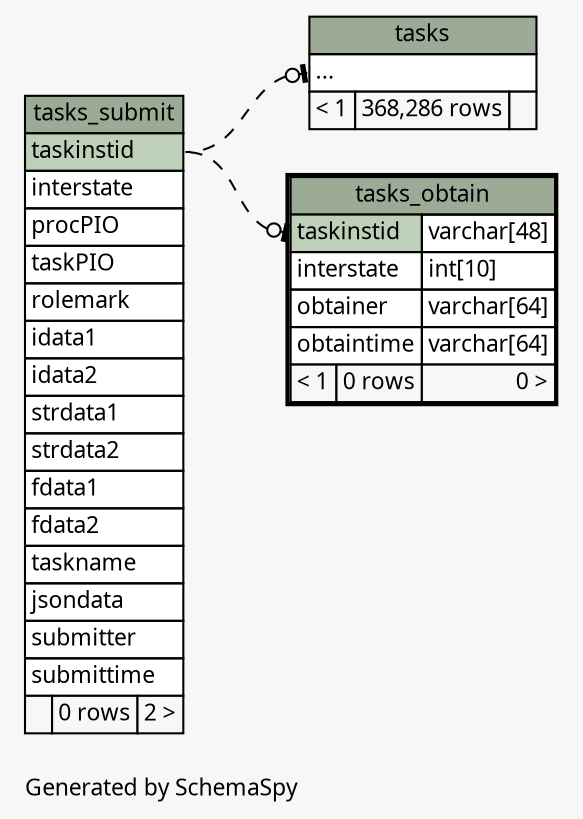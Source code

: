 // dot 2.26.0 on Linux 2.6.32-504.8.1.el6.x86_64
// SchemaSpy rev Unknown
digraph "impliedTwoDegreesRelationshipsDiagram" {
  graph [
    rankdir="RL"
    bgcolor="#f7f7f7"
    label="\nGenerated by SchemaSpy"
    labeljust="l"
    nodesep="0.18"
    ranksep="0.46"
    fontname="Microsoft YaHei"
    fontsize="11"
  ];
  node [
    fontname="Microsoft YaHei"
    fontsize="11"
    shape="plaintext"
  ];
  edge [
    arrowsize="0.8"
  ];
  "tasks":"elipses":w -> "tasks_submit":"taskinstid":e [arrowhead=none dir=back arrowtail=teeodot style=dashed];
  "tasks_obtain":"taskinstid":w -> "tasks_submit":"taskinstid":e [arrowhead=none dir=back arrowtail=teeodot style=dashed];
  "tasks" [
    label=<
    <TABLE BORDER="0" CELLBORDER="1" CELLSPACING="0" BGCOLOR="#ffffff">
      <TR><TD COLSPAN="3" BGCOLOR="#9bab96" ALIGN="CENTER">tasks</TD></TR>
      <TR><TD PORT="elipses" COLSPAN="3" ALIGN="LEFT">...</TD></TR>
      <TR><TD ALIGN="LEFT" BGCOLOR="#f7f7f7">&lt; 1</TD><TD ALIGN="RIGHT" BGCOLOR="#f7f7f7">368,286 rows</TD><TD ALIGN="RIGHT" BGCOLOR="#f7f7f7">  </TD></TR>
    </TABLE>>
    URL="tasks.html"
    tooltip="tasks"
  ];
  "tasks_obtain" [
    label=<
    <TABLE BORDER="2" CELLBORDER="1" CELLSPACING="0" BGCOLOR="#ffffff">
      <TR><TD COLSPAN="3" BGCOLOR="#9bab96" ALIGN="CENTER">tasks_obtain</TD></TR>
      <TR><TD PORT="taskinstid" COLSPAN="2" BGCOLOR="#bed1b8" ALIGN="LEFT">taskinstid</TD><TD PORT="taskinstid.type" ALIGN="LEFT">varchar[48]</TD></TR>
      <TR><TD PORT="interstate" COLSPAN="2" ALIGN="LEFT">interstate</TD><TD PORT="interstate.type" ALIGN="LEFT">int[10]</TD></TR>
      <TR><TD PORT="obtainer" COLSPAN="2" ALIGN="LEFT">obtainer</TD><TD PORT="obtainer.type" ALIGN="LEFT">varchar[64]</TD></TR>
      <TR><TD PORT="obtaintime" COLSPAN="2" ALIGN="LEFT">obtaintime</TD><TD PORT="obtaintime.type" ALIGN="LEFT">varchar[64]</TD></TR>
      <TR><TD ALIGN="LEFT" BGCOLOR="#f7f7f7">&lt; 1</TD><TD ALIGN="RIGHT" BGCOLOR="#f7f7f7">0 rows</TD><TD ALIGN="RIGHT" BGCOLOR="#f7f7f7">0 &gt;</TD></TR>
    </TABLE>>
    URL="tasks_obtain.html"
    tooltip="tasks_obtain"
  ];
  "tasks_submit" [
    label=<
    <TABLE BORDER="0" CELLBORDER="1" CELLSPACING="0" BGCOLOR="#ffffff">
      <TR><TD COLSPAN="3" BGCOLOR="#9bab96" ALIGN="CENTER">tasks_submit</TD></TR>
      <TR><TD PORT="taskinstid" COLSPAN="3" BGCOLOR="#bed1b8" ALIGN="LEFT">taskinstid</TD></TR>
      <TR><TD PORT="interstate" COLSPAN="3" ALIGN="LEFT">interstate</TD></TR>
      <TR><TD PORT="procPIO" COLSPAN="3" ALIGN="LEFT">procPIO</TD></TR>
      <TR><TD PORT="taskPIO" COLSPAN="3" ALIGN="LEFT">taskPIO</TD></TR>
      <TR><TD PORT="rolemark" COLSPAN="3" ALIGN="LEFT">rolemark</TD></TR>
      <TR><TD PORT="idata1" COLSPAN="3" ALIGN="LEFT">idata1</TD></TR>
      <TR><TD PORT="idata2" COLSPAN="3" ALIGN="LEFT">idata2</TD></TR>
      <TR><TD PORT="strdata1" COLSPAN="3" ALIGN="LEFT">strdata1</TD></TR>
      <TR><TD PORT="strdata2" COLSPAN="3" ALIGN="LEFT">strdata2</TD></TR>
      <TR><TD PORT="fdata1" COLSPAN="3" ALIGN="LEFT">fdata1</TD></TR>
      <TR><TD PORT="fdata2" COLSPAN="3" ALIGN="LEFT">fdata2</TD></TR>
      <TR><TD PORT="taskname" COLSPAN="3" ALIGN="LEFT">taskname</TD></TR>
      <TR><TD PORT="jsondata" COLSPAN="3" ALIGN="LEFT">jsondata</TD></TR>
      <TR><TD PORT="submitter" COLSPAN="3" ALIGN="LEFT">submitter</TD></TR>
      <TR><TD PORT="submittime" COLSPAN="3" ALIGN="LEFT">submittime</TD></TR>
      <TR><TD ALIGN="LEFT" BGCOLOR="#f7f7f7">  </TD><TD ALIGN="RIGHT" BGCOLOR="#f7f7f7">0 rows</TD><TD ALIGN="RIGHT" BGCOLOR="#f7f7f7">2 &gt;</TD></TR>
    </TABLE>>
    URL="tasks_submit.html"
    tooltip="tasks_submit"
  ];
}
